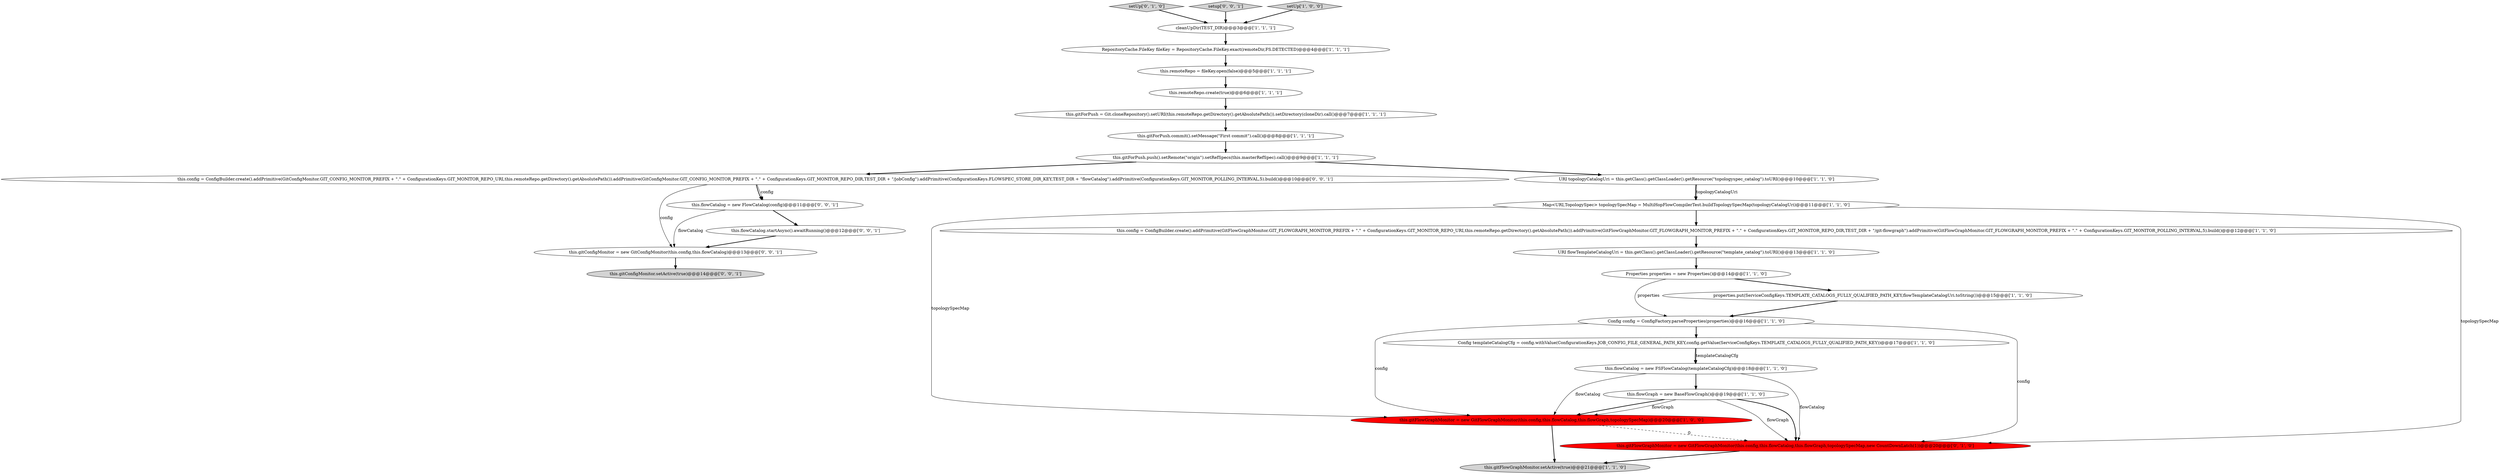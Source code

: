 digraph {
12 [style = filled, label = "RepositoryCache.FileKey fileKey = RepositoryCache.FileKey.exact(remoteDir,FS.DETECTED)@@@4@@@['1', '1', '1']", fillcolor = white, shape = ellipse image = "AAA0AAABBB1BBB"];
1 [style = filled, label = "this.gitForPush.commit().setMessage(\"First commit\").call()@@@8@@@['1', '1', '1']", fillcolor = white, shape = ellipse image = "AAA0AAABBB1BBB"];
4 [style = filled, label = "this.config = ConfigBuilder.create().addPrimitive(GitFlowGraphMonitor.GIT_FLOWGRAPH_MONITOR_PREFIX + \".\" + ConfigurationKeys.GIT_MONITOR_REPO_URI,this.remoteRepo.getDirectory().getAbsolutePath()).addPrimitive(GitFlowGraphMonitor.GIT_FLOWGRAPH_MONITOR_PREFIX + \".\" + ConfigurationKeys.GIT_MONITOR_REPO_DIR,TEST_DIR + \"/git-flowgraph\").addPrimitive(GitFlowGraphMonitor.GIT_FLOWGRAPH_MONITOR_PREFIX + \".\" + ConfigurationKeys.GIT_MONITOR_POLLING_INTERVAL,5).build()@@@12@@@['1', '1', '0']", fillcolor = white, shape = ellipse image = "AAA0AAABBB1BBB"];
13 [style = filled, label = "this.flowGraph = new BaseFlowGraph()@@@19@@@['1', '1', '0']", fillcolor = white, shape = ellipse image = "AAA0AAABBB1BBB"];
27 [style = filled, label = "this.flowCatalog.startAsync().awaitRunning()@@@12@@@['0', '0', '1']", fillcolor = white, shape = ellipse image = "AAA0AAABBB3BBB"];
21 [style = filled, label = "setUp['0', '1', '0']", fillcolor = lightgray, shape = diamond image = "AAA0AAABBB2BBB"];
5 [style = filled, label = "this.flowCatalog = new FSFlowCatalog(templateCatalogCfg)@@@18@@@['1', '1', '0']", fillcolor = white, shape = ellipse image = "AAA0AAABBB1BBB"];
24 [style = filled, label = "this.gitConfigMonitor.setActive(true)@@@14@@@['0', '0', '1']", fillcolor = lightgray, shape = ellipse image = "AAA0AAABBB3BBB"];
23 [style = filled, label = "this.config = ConfigBuilder.create().addPrimitive(GitConfigMonitor.GIT_CONFIG_MONITOR_PREFIX + \".\" + ConfigurationKeys.GIT_MONITOR_REPO_URI,this.remoteRepo.getDirectory().getAbsolutePath()).addPrimitive(GitConfigMonitor.GIT_CONFIG_MONITOR_PREFIX + \".\" + ConfigurationKeys.GIT_MONITOR_REPO_DIR,TEST_DIR + \"/jobConfig\").addPrimitive(ConfigurationKeys.FLOWSPEC_STORE_DIR_KEY,TEST_DIR + \"flowCatalog\").addPrimitive(ConfigurationKeys.GIT_MONITOR_POLLING_INTERVAL,5).build()@@@10@@@['0', '0', '1']", fillcolor = white, shape = ellipse image = "AAA0AAABBB3BBB"];
22 [style = filled, label = "setup['0', '0', '1']", fillcolor = lightgray, shape = diamond image = "AAA0AAABBB3BBB"];
19 [style = filled, label = "properties.put(ServiceConfigKeys.TEMPLATE_CATALOGS_FULLY_QUALIFIED_PATH_KEY,flowTemplateCatalogUri.toString())@@@15@@@['1', '1', '0']", fillcolor = white, shape = ellipse image = "AAA0AAABBB1BBB"];
10 [style = filled, label = "this.gitForPush.push().setRemote(\"origin\").setRefSpecs(this.masterRefSpec).call()@@@9@@@['1', '1', '1']", fillcolor = white, shape = ellipse image = "AAA0AAABBB1BBB"];
2 [style = filled, label = "this.gitFlowGraphMonitor.setActive(true)@@@21@@@['1', '1', '0']", fillcolor = lightgray, shape = ellipse image = "AAA0AAABBB1BBB"];
25 [style = filled, label = "this.flowCatalog = new FlowCatalog(config)@@@11@@@['0', '0', '1']", fillcolor = white, shape = ellipse image = "AAA0AAABBB3BBB"];
18 [style = filled, label = "Properties properties = new Properties()@@@14@@@['1', '1', '0']", fillcolor = white, shape = ellipse image = "AAA0AAABBB1BBB"];
6 [style = filled, label = "setUp['1', '0', '0']", fillcolor = lightgray, shape = diamond image = "AAA0AAABBB1BBB"];
11 [style = filled, label = "Config config = ConfigFactory.parseProperties(properties)@@@16@@@['1', '1', '0']", fillcolor = white, shape = ellipse image = "AAA0AAABBB1BBB"];
3 [style = filled, label = "cleanUpDir(TEST_DIR)@@@3@@@['1', '1', '1']", fillcolor = white, shape = ellipse image = "AAA0AAABBB1BBB"];
14 [style = filled, label = "this.remoteRepo = fileKey.open(false)@@@5@@@['1', '1', '1']", fillcolor = white, shape = ellipse image = "AAA0AAABBB1BBB"];
17 [style = filled, label = "Config templateCatalogCfg = config.withValue(ConfigurationKeys.JOB_CONFIG_FILE_GENERAL_PATH_KEY,config.getValue(ServiceConfigKeys.TEMPLATE_CATALOGS_FULLY_QUALIFIED_PATH_KEY))@@@17@@@['1', '1', '0']", fillcolor = white, shape = ellipse image = "AAA0AAABBB1BBB"];
9 [style = filled, label = "URI flowTemplateCatalogUri = this.getClass().getClassLoader().getResource(\"template_catalog\").toURI()@@@13@@@['1', '1', '0']", fillcolor = white, shape = ellipse image = "AAA0AAABBB1BBB"];
26 [style = filled, label = "this.gitConfigMonitor = new GitConfigMonitor(this.config,this.flowCatalog)@@@13@@@['0', '0', '1']", fillcolor = white, shape = ellipse image = "AAA0AAABBB3BBB"];
15 [style = filled, label = "Map<URI,TopologySpec> topologySpecMap = MultiHopFlowCompilerTest.buildTopologySpecMap(topologyCatalogUri)@@@11@@@['1', '1', '0']", fillcolor = white, shape = ellipse image = "AAA0AAABBB1BBB"];
7 [style = filled, label = "this.remoteRepo.create(true)@@@6@@@['1', '1', '1']", fillcolor = white, shape = ellipse image = "AAA0AAABBB1BBB"];
20 [style = filled, label = "this.gitFlowGraphMonitor = new GitFlowGraphMonitor(this.config,this.flowCatalog,this.flowGraph,topologySpecMap,new CountDownLatch(1))@@@20@@@['0', '1', '0']", fillcolor = red, shape = ellipse image = "AAA1AAABBB2BBB"];
16 [style = filled, label = "URI topologyCatalogUri = this.getClass().getClassLoader().getResource(\"topologyspec_catalog\").toURI()@@@10@@@['1', '1', '0']", fillcolor = white, shape = ellipse image = "AAA0AAABBB1BBB"];
0 [style = filled, label = "this.gitFlowGraphMonitor = new GitFlowGraphMonitor(this.config,this.flowCatalog,this.flowGraph,topologySpecMap)@@@20@@@['1', '0', '0']", fillcolor = red, shape = ellipse image = "AAA1AAABBB1BBB"];
8 [style = filled, label = "this.gitForPush = Git.cloneRepository().setURI(this.remoteRepo.getDirectory().getAbsolutePath()).setDirectory(cloneDir).call()@@@7@@@['1', '1', '1']", fillcolor = white, shape = ellipse image = "AAA0AAABBB1BBB"];
4->9 [style = bold, label=""];
16->15 [style = bold, label=""];
6->3 [style = bold, label=""];
23->25 [style = bold, label=""];
17->5 [style = bold, label=""];
15->20 [style = solid, label="topologySpecMap"];
17->5 [style = solid, label="templateCatalogCfg"];
11->20 [style = solid, label="config"];
0->2 [style = bold, label=""];
13->20 [style = solid, label="flowGraph"];
18->19 [style = bold, label=""];
11->0 [style = solid, label="config"];
18->11 [style = solid, label="properties"];
19->11 [style = bold, label=""];
25->26 [style = solid, label="flowCatalog"];
23->25 [style = solid, label="config"];
3->12 [style = bold, label=""];
15->0 [style = solid, label="topologySpecMap"];
21->3 [style = bold, label=""];
7->8 [style = bold, label=""];
26->24 [style = bold, label=""];
5->20 [style = solid, label="flowCatalog"];
0->20 [style = dashed, label="0"];
14->7 [style = bold, label=""];
16->15 [style = solid, label="topologyCatalogUri"];
20->2 [style = bold, label=""];
22->3 [style = bold, label=""];
8->1 [style = bold, label=""];
25->27 [style = bold, label=""];
9->18 [style = bold, label=""];
27->26 [style = bold, label=""];
10->16 [style = bold, label=""];
10->23 [style = bold, label=""];
5->0 [style = solid, label="flowCatalog"];
5->13 [style = bold, label=""];
15->4 [style = bold, label=""];
12->14 [style = bold, label=""];
11->17 [style = bold, label=""];
1->10 [style = bold, label=""];
23->26 [style = solid, label="config"];
13->0 [style = solid, label="flowGraph"];
13->0 [style = bold, label=""];
13->20 [style = bold, label=""];
}
